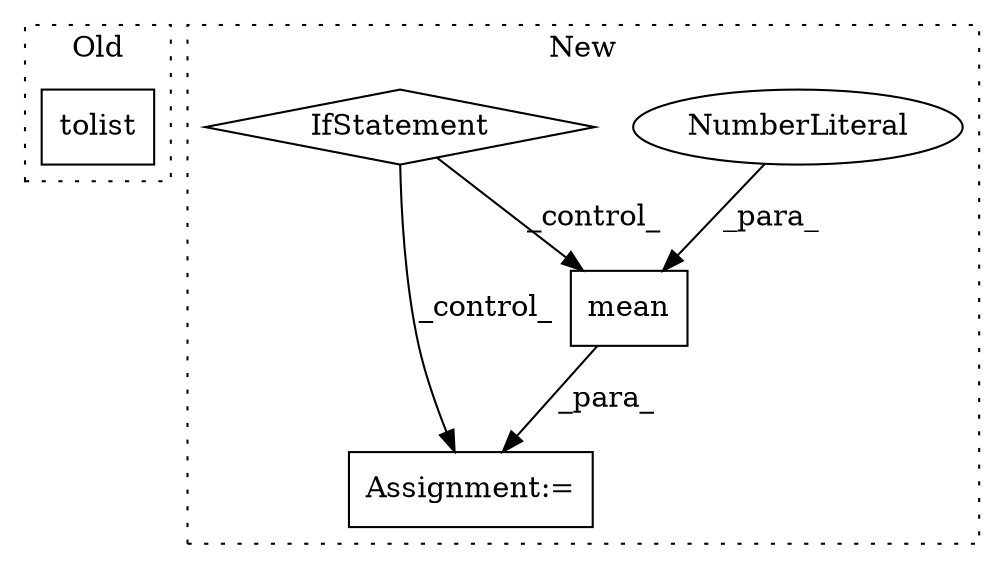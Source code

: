 digraph G {
subgraph cluster0 {
1 [label="tolist" a="32" s="1175" l="8" shape="box"];
label = "Old";
style="dotted";
}
subgraph cluster1 {
2 [label="mean" a="32" s="1580,1597" l="5,1" shape="box"];
3 [label="NumberLiteral" a="34" s="1596" l="1" shape="ellipse"];
4 [label="Assignment:=" a="7" s="1613" l="1" shape="box"];
5 [label="IfStatement" a="25" s="1545,1559" l="4,2" shape="diamond"];
label = "New";
style="dotted";
}
2 -> 4 [label="_para_"];
3 -> 2 [label="_para_"];
5 -> 4 [label="_control_"];
5 -> 2 [label="_control_"];
}